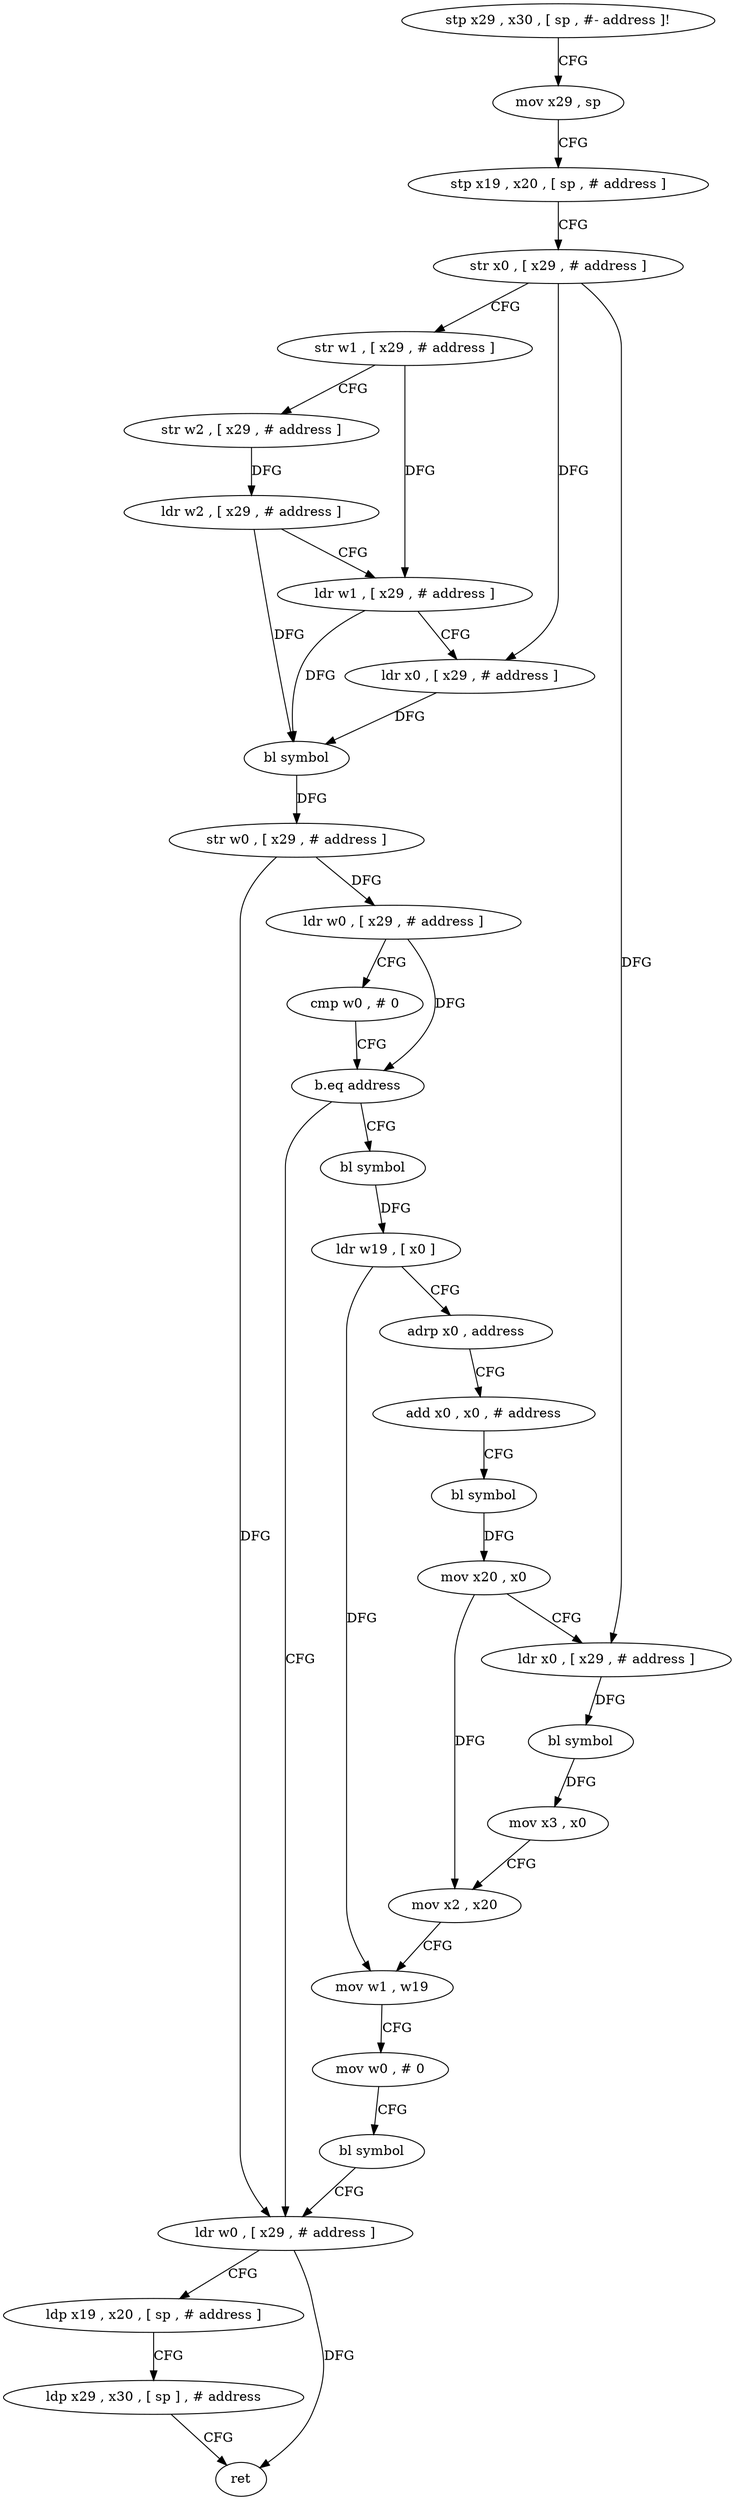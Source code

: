digraph "func" {
"187428" [label = "stp x29 , x30 , [ sp , #- address ]!" ]
"187432" [label = "mov x29 , sp" ]
"187436" [label = "stp x19 , x20 , [ sp , # address ]" ]
"187440" [label = "str x0 , [ x29 , # address ]" ]
"187444" [label = "str w1 , [ x29 , # address ]" ]
"187448" [label = "str w2 , [ x29 , # address ]" ]
"187452" [label = "ldr w2 , [ x29 , # address ]" ]
"187456" [label = "ldr w1 , [ x29 , # address ]" ]
"187460" [label = "ldr x0 , [ x29 , # address ]" ]
"187464" [label = "bl symbol" ]
"187468" [label = "str w0 , [ x29 , # address ]" ]
"187472" [label = "ldr w0 , [ x29 , # address ]" ]
"187476" [label = "cmp w0 , # 0" ]
"187480" [label = "b.eq address" ]
"187536" [label = "ldr w0 , [ x29 , # address ]" ]
"187484" [label = "bl symbol" ]
"187540" [label = "ldp x19 , x20 , [ sp , # address ]" ]
"187544" [label = "ldp x29 , x30 , [ sp ] , # address" ]
"187548" [label = "ret" ]
"187488" [label = "ldr w19 , [ x0 ]" ]
"187492" [label = "adrp x0 , address" ]
"187496" [label = "add x0 , x0 , # address" ]
"187500" [label = "bl symbol" ]
"187504" [label = "mov x20 , x0" ]
"187508" [label = "ldr x0 , [ x29 , # address ]" ]
"187512" [label = "bl symbol" ]
"187516" [label = "mov x3 , x0" ]
"187520" [label = "mov x2 , x20" ]
"187524" [label = "mov w1 , w19" ]
"187528" [label = "mov w0 , # 0" ]
"187532" [label = "bl symbol" ]
"187428" -> "187432" [ label = "CFG" ]
"187432" -> "187436" [ label = "CFG" ]
"187436" -> "187440" [ label = "CFG" ]
"187440" -> "187444" [ label = "CFG" ]
"187440" -> "187460" [ label = "DFG" ]
"187440" -> "187508" [ label = "DFG" ]
"187444" -> "187448" [ label = "CFG" ]
"187444" -> "187456" [ label = "DFG" ]
"187448" -> "187452" [ label = "DFG" ]
"187452" -> "187456" [ label = "CFG" ]
"187452" -> "187464" [ label = "DFG" ]
"187456" -> "187460" [ label = "CFG" ]
"187456" -> "187464" [ label = "DFG" ]
"187460" -> "187464" [ label = "DFG" ]
"187464" -> "187468" [ label = "DFG" ]
"187468" -> "187472" [ label = "DFG" ]
"187468" -> "187536" [ label = "DFG" ]
"187472" -> "187476" [ label = "CFG" ]
"187472" -> "187480" [ label = "DFG" ]
"187476" -> "187480" [ label = "CFG" ]
"187480" -> "187536" [ label = "CFG" ]
"187480" -> "187484" [ label = "CFG" ]
"187536" -> "187540" [ label = "CFG" ]
"187536" -> "187548" [ label = "DFG" ]
"187484" -> "187488" [ label = "DFG" ]
"187540" -> "187544" [ label = "CFG" ]
"187544" -> "187548" [ label = "CFG" ]
"187488" -> "187492" [ label = "CFG" ]
"187488" -> "187524" [ label = "DFG" ]
"187492" -> "187496" [ label = "CFG" ]
"187496" -> "187500" [ label = "CFG" ]
"187500" -> "187504" [ label = "DFG" ]
"187504" -> "187508" [ label = "CFG" ]
"187504" -> "187520" [ label = "DFG" ]
"187508" -> "187512" [ label = "DFG" ]
"187512" -> "187516" [ label = "DFG" ]
"187516" -> "187520" [ label = "CFG" ]
"187520" -> "187524" [ label = "CFG" ]
"187524" -> "187528" [ label = "CFG" ]
"187528" -> "187532" [ label = "CFG" ]
"187532" -> "187536" [ label = "CFG" ]
}
